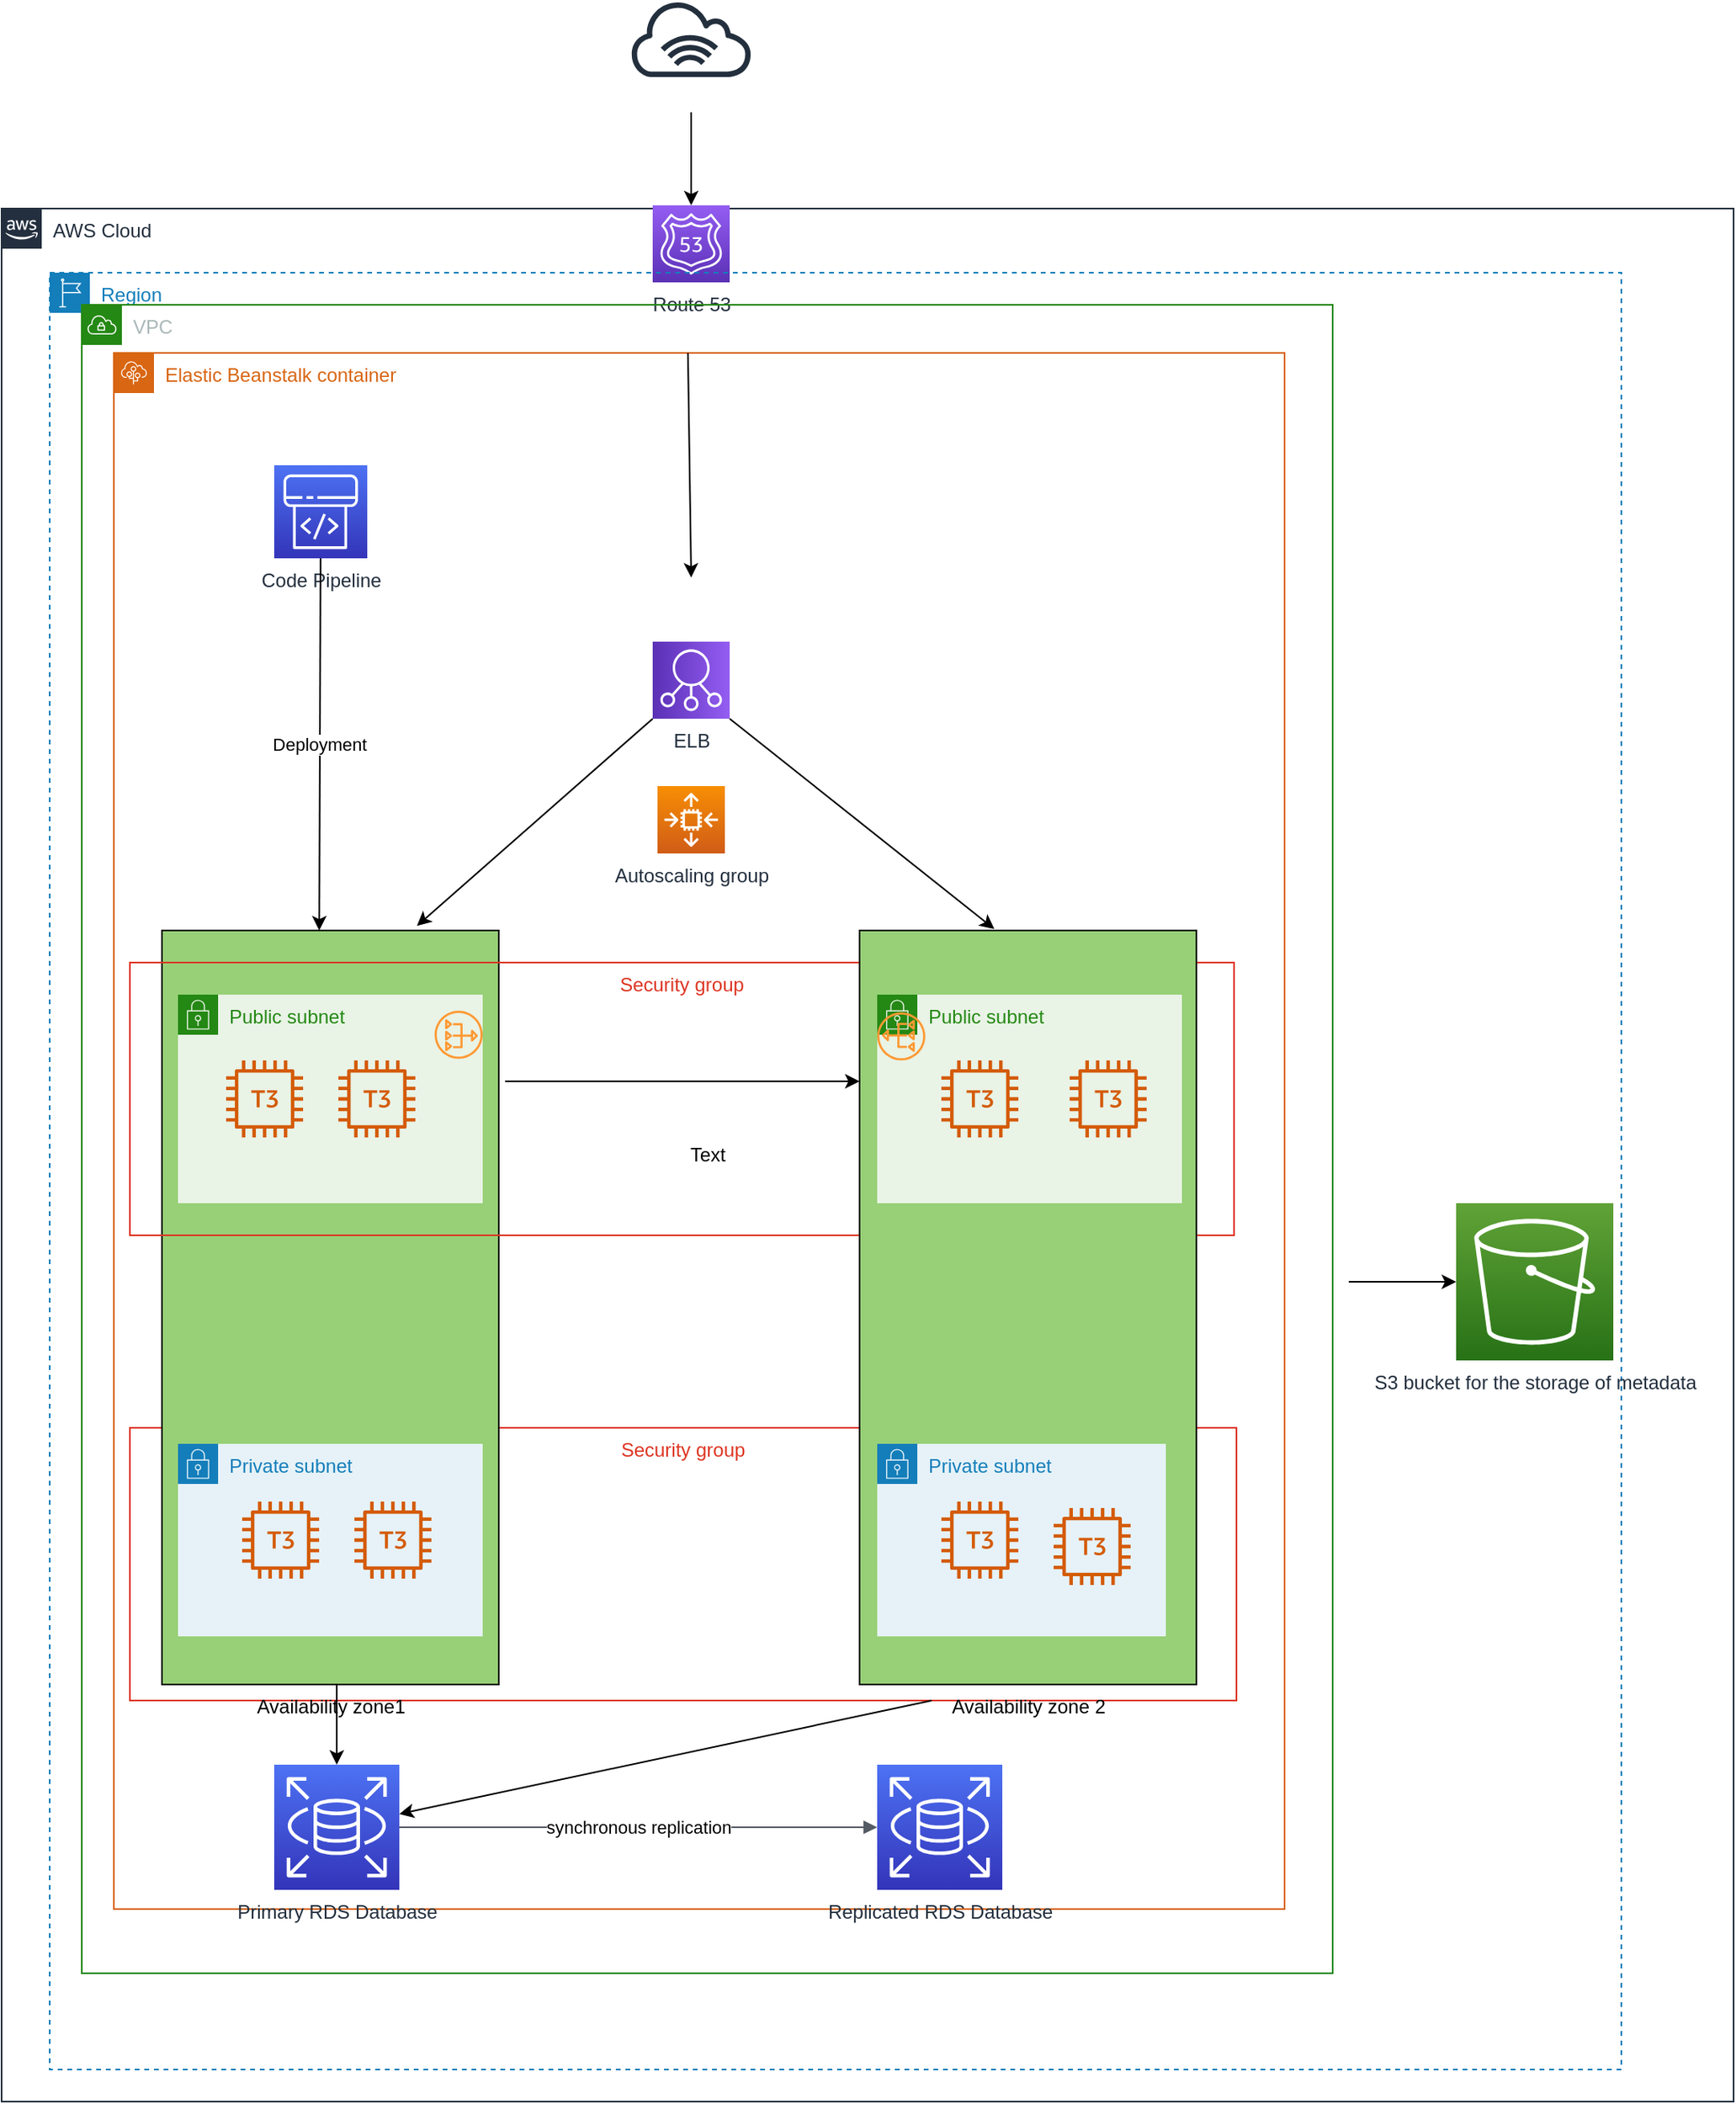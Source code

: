 <mxfile version="18.1.3" type="github">
  <diagram id="vYUjOnx_6gPy34p5QHQp" name="Page-1">
    <mxGraphModel dx="2404" dy="2099" grid="1" gridSize="10" guides="1" tooltips="1" connect="1" arrows="1" fold="1" page="1" pageScale="1" pageWidth="827" pageHeight="1169" math="0" shadow="0">
      <root>
        <mxCell id="0" />
        <mxCell id="1" parent="0" />
        <mxCell id="63vNm4FTipb4elJXoFT6-22" value="AWS Cloud" style="points=[[0,0],[0.25,0],[0.5,0],[0.75,0],[1,0],[1,0.25],[1,0.5],[1,0.75],[1,1],[0.75,1],[0.5,1],[0.25,1],[0,1],[0,0.75],[0,0.5],[0,0.25]];outlineConnect=0;gradientColor=none;html=1;whiteSpace=wrap;fontSize=12;fontStyle=0;container=1;pointerEvents=0;collapsible=0;recursiveResize=0;shape=mxgraph.aws4.group;grIcon=mxgraph.aws4.group_aws_cloud_alt;strokeColor=#232F3E;fillColor=none;verticalAlign=top;align=left;spacingLeft=30;fontColor=#232F3E;dashed=0;" vertex="1" parent="1">
          <mxGeometry x="-80" y="-320" width="1080" height="1180" as="geometry" />
        </mxCell>
        <mxCell id="63vNm4FTipb4elJXoFT6-18" value="Route 53&lt;br&gt;" style="sketch=0;points=[[0,0,0],[0.25,0,0],[0.5,0,0],[0.75,0,0],[1,0,0],[0,1,0],[0.25,1,0],[0.5,1,0],[0.75,1,0],[1,1,0],[0,0.25,0],[0,0.5,0],[0,0.75,0],[1,0.25,0],[1,0.5,0],[1,0.75,0]];outlineConnect=0;fontColor=#232F3E;gradientColor=#945DF2;gradientDirection=north;fillColor=#5A30B5;strokeColor=#ffffff;dashed=0;verticalLabelPosition=bottom;verticalAlign=top;align=center;html=1;fontSize=12;fontStyle=0;aspect=fixed;shape=mxgraph.aws4.resourceIcon;resIcon=mxgraph.aws4.route_53;" vertex="1" parent="63vNm4FTipb4elJXoFT6-22">
          <mxGeometry x="406" y="-2" width="48" height="48" as="geometry" />
        </mxCell>
        <mxCell id="63vNm4FTipb4elJXoFT6-25" value="Region" style="points=[[0,0],[0.25,0],[0.5,0],[0.75,0],[1,0],[1,0.25],[1,0.5],[1,0.75],[1,1],[0.75,1],[0.5,1],[0.25,1],[0,1],[0,0.75],[0,0.5],[0,0.25]];outlineConnect=0;gradientColor=none;html=1;whiteSpace=wrap;fontSize=12;fontStyle=0;container=1;pointerEvents=0;collapsible=0;recursiveResize=0;shape=mxgraph.aws4.group;grIcon=mxgraph.aws4.group_region;strokeColor=#147EBA;fillColor=none;verticalAlign=top;align=left;spacingLeft=30;fontColor=#147EBA;dashed=1;" vertex="1" parent="63vNm4FTipb4elJXoFT6-22">
          <mxGeometry x="30" y="40" width="980" height="1120" as="geometry" />
        </mxCell>
        <mxCell id="63vNm4FTipb4elJXoFT6-26" value="VPC" style="points=[[0,0],[0.25,0],[0.5,0],[0.75,0],[1,0],[1,0.25],[1,0.5],[1,0.75],[1,1],[0.75,1],[0.5,1],[0.25,1],[0,1],[0,0.75],[0,0.5],[0,0.25]];outlineConnect=0;gradientColor=none;html=1;whiteSpace=wrap;fontSize=12;fontStyle=0;container=1;pointerEvents=0;collapsible=0;recursiveResize=0;shape=mxgraph.aws4.group;grIcon=mxgraph.aws4.group_vpc;strokeColor=#248814;fillColor=none;verticalAlign=top;align=left;spacingLeft=30;fontColor=#AAB7B8;dashed=0;" vertex="1" parent="63vNm4FTipb4elJXoFT6-25">
          <mxGeometry x="20" y="20" width="780" height="1040" as="geometry" />
        </mxCell>
        <mxCell id="63vNm4FTipb4elJXoFT6-104" value="" style="endArrow=classic;html=1;rounded=0;" edge="1" parent="63vNm4FTipb4elJXoFT6-26">
          <mxGeometry width="50" height="50" relative="1" as="geometry">
            <mxPoint x="150" y="630" as="sourcePoint" />
            <mxPoint x="150" y="700" as="targetPoint" />
          </mxGeometry>
        </mxCell>
        <mxCell id="63vNm4FTipb4elJXoFT6-110" value="Elastic Beanstalk container" style="points=[[0,0],[0.25,0],[0.5,0],[0.75,0],[1,0],[1,0.25],[1,0.5],[1,0.75],[1,1],[0.75,1],[0.5,1],[0.25,1],[0,1],[0,0.75],[0,0.5],[0,0.25]];outlineConnect=0;gradientColor=none;html=1;whiteSpace=wrap;fontSize=12;fontStyle=0;container=1;pointerEvents=0;collapsible=0;recursiveResize=0;shape=mxgraph.aws4.group;grIcon=mxgraph.aws4.group_elastic_beanstalk;strokeColor=#D86613;fillColor=none;verticalAlign=top;align=left;spacingLeft=30;fontColor=#D86613;dashed=0;" vertex="1" parent="63vNm4FTipb4elJXoFT6-26">
          <mxGeometry x="20" y="30" width="730" height="970" as="geometry" />
        </mxCell>
        <mxCell id="63vNm4FTipb4elJXoFT6-68" value="Primary RDS Database" style="sketch=0;points=[[0,0,0],[0.25,0,0],[0.5,0,0],[0.75,0,0],[1,0,0],[0,1,0],[0.25,1,0],[0.5,1,0],[0.75,1,0],[1,1,0],[0,0.25,0],[0,0.5,0],[0,0.75,0],[1,0.25,0],[1,0.5,0],[1,0.75,0]];outlineConnect=0;fontColor=#232F3E;gradientColor=#4D72F3;gradientDirection=north;fillColor=#3334B9;strokeColor=#ffffff;dashed=0;verticalLabelPosition=bottom;verticalAlign=top;align=center;html=1;fontSize=12;fontStyle=0;aspect=fixed;shape=mxgraph.aws4.resourceIcon;resIcon=mxgraph.aws4.rds;" vertex="1" parent="63vNm4FTipb4elJXoFT6-110">
          <mxGeometry x="100" y="880" width="78" height="78" as="geometry" />
        </mxCell>
        <mxCell id="63vNm4FTipb4elJXoFT6-92" value="Replicated RDS Database" style="sketch=0;points=[[0,0,0],[0.25,0,0],[0.5,0,0],[0.75,0,0],[1,0,0],[0,1,0],[0.25,1,0],[0.5,1,0],[0.75,1,0],[1,1,0],[0,0.25,0],[0,0.5,0],[0,0.75,0],[1,0.25,0],[1,0.5,0],[1,0.75,0]];outlineConnect=0;fontColor=#232F3E;gradientColor=#4D72F3;gradientDirection=north;fillColor=#3334B9;strokeColor=#ffffff;dashed=0;verticalLabelPosition=bottom;verticalAlign=top;align=center;html=1;fontSize=12;fontStyle=0;aspect=fixed;shape=mxgraph.aws4.resourceIcon;resIcon=mxgraph.aws4.rds;" vertex="1" parent="63vNm4FTipb4elJXoFT6-110">
          <mxGeometry x="476" y="880" width="78" height="78" as="geometry" />
        </mxCell>
        <mxCell id="63vNm4FTipb4elJXoFT6-94" value="synchronous replication" style="edgeStyle=orthogonalEdgeStyle;html=1;endArrow=block;elbow=vertical;startArrow=none;endFill=1;strokeColor=#545B64;rounded=0;entryX=0;entryY=0.5;entryDx=0;entryDy=0;entryPerimeter=0;" edge="1" parent="63vNm4FTipb4elJXoFT6-110" source="63vNm4FTipb4elJXoFT6-68" target="63vNm4FTipb4elJXoFT6-92">
          <mxGeometry width="100" relative="1" as="geometry">
            <mxPoint x="239" y="728.5" as="sourcePoint" />
            <mxPoint x="329" y="728.5" as="targetPoint" />
          </mxGeometry>
        </mxCell>
        <mxCell id="63vNm4FTipb4elJXoFT6-109" value="Security group" style="fillColor=none;strokeColor=#DD3522;verticalAlign=top;fontStyle=0;fontColor=#DD3522;" vertex="1" parent="63vNm4FTipb4elJXoFT6-110">
          <mxGeometry x="10" y="670" width="690" height="170" as="geometry" />
        </mxCell>
        <mxCell id="63vNm4FTipb4elJXoFT6-84" value="Availability zone1" style="verticalLabelPosition=bottom;verticalAlign=top;html=1;shape=mxgraph.basic.rect;fillColor2=none;strokeWidth=1;size=20;indent=5;fillColor=#97D077;" vertex="1" parent="63vNm4FTipb4elJXoFT6-110">
          <mxGeometry x="30" y="360" width="210" height="470" as="geometry" />
        </mxCell>
        <mxCell id="63vNm4FTipb4elJXoFT6-69" value="Private subnet" style="points=[[0,0],[0.25,0],[0.5,0],[0.75,0],[1,0],[1,0.25],[1,0.5],[1,0.75],[1,1],[0.75,1],[0.5,1],[0.25,1],[0,1],[0,0.75],[0,0.5],[0,0.25]];outlineConnect=0;gradientColor=none;html=1;whiteSpace=wrap;fontSize=12;fontStyle=0;container=1;pointerEvents=0;collapsible=0;recursiveResize=0;shape=mxgraph.aws4.group;grIcon=mxgraph.aws4.group_security_group;grStroke=0;strokeColor=#147EBA;fillColor=#E6F2F8;verticalAlign=top;align=left;spacingLeft=30;fontColor=#147EBA;dashed=0;" vertex="1" parent="63vNm4FTipb4elJXoFT6-110">
          <mxGeometry x="40" y="680" width="190" height="120" as="geometry" />
        </mxCell>
        <mxCell id="63vNm4FTipb4elJXoFT6-70" value="" style="sketch=0;outlineConnect=0;fontColor=#232F3E;gradientColor=none;fillColor=#D45B07;strokeColor=none;dashed=0;verticalLabelPosition=bottom;verticalAlign=top;align=center;html=1;fontSize=12;fontStyle=0;aspect=fixed;pointerEvents=1;shape=mxgraph.aws4.t3_instance;" vertex="1" parent="63vNm4FTipb4elJXoFT6-69">
          <mxGeometry x="40" y="36" width="48" height="48" as="geometry" />
        </mxCell>
        <mxCell id="63vNm4FTipb4elJXoFT6-71" value="" style="sketch=0;outlineConnect=0;fontColor=#232F3E;gradientColor=none;fillColor=#D45B07;strokeColor=none;dashed=0;verticalLabelPosition=bottom;verticalAlign=top;align=center;html=1;fontSize=12;fontStyle=0;aspect=fixed;pointerEvents=1;shape=mxgraph.aws4.t3_instance;" vertex="1" parent="63vNm4FTipb4elJXoFT6-69">
          <mxGeometry x="110" y="36" width="48" height="48" as="geometry" />
        </mxCell>
        <mxCell id="63vNm4FTipb4elJXoFT6-108" value="Security group" style="fillColor=none;strokeColor=#DD3522;verticalAlign=top;fontStyle=0;fontColor=#DD3522;" vertex="1" parent="63vNm4FTipb4elJXoFT6-110">
          <mxGeometry x="10" y="380" width="688.5" height="170" as="geometry" />
        </mxCell>
        <mxCell id="63vNm4FTipb4elJXoFT6-36" value="Public subnet" style="points=[[0,0],[0.25,0],[0.5,0],[0.75,0],[1,0],[1,0.25],[1,0.5],[1,0.75],[1,1],[0.75,1],[0.5,1],[0.25,1],[0,1],[0,0.75],[0,0.5],[0,0.25]];outlineConnect=0;gradientColor=none;html=1;whiteSpace=wrap;fontSize=12;fontStyle=0;container=1;pointerEvents=0;collapsible=0;recursiveResize=0;shape=mxgraph.aws4.group;grIcon=mxgraph.aws4.group_security_group;grStroke=0;strokeColor=#248814;fillColor=#E9F3E6;verticalAlign=top;align=left;spacingLeft=30;fontColor=#248814;dashed=0;" vertex="1" parent="63vNm4FTipb4elJXoFT6-110">
          <mxGeometry x="40" y="400" width="190" height="130" as="geometry" />
        </mxCell>
        <mxCell id="63vNm4FTipb4elJXoFT6-43" value="" style="sketch=0;outlineConnect=0;fontColor=#232F3E;gradientColor=none;fillColor=#D45B07;strokeColor=none;dashed=0;verticalLabelPosition=bottom;verticalAlign=top;align=center;html=1;fontSize=12;fontStyle=0;aspect=fixed;pointerEvents=1;shape=mxgraph.aws4.t3_instance;" vertex="1" parent="63vNm4FTipb4elJXoFT6-36">
          <mxGeometry x="100" y="41" width="48" height="48" as="geometry" />
        </mxCell>
        <mxCell id="63vNm4FTipb4elJXoFT6-44" value="" style="sketch=0;outlineConnect=0;fontColor=#232F3E;gradientColor=none;fillColor=#D45B07;strokeColor=none;dashed=0;verticalLabelPosition=bottom;verticalAlign=top;align=center;html=1;fontSize=12;fontStyle=0;aspect=fixed;pointerEvents=1;shape=mxgraph.aws4.t3_instance;" vertex="1" parent="63vNm4FTipb4elJXoFT6-36">
          <mxGeometry x="30" y="41" width="48" height="48" as="geometry" />
        </mxCell>
        <mxCell id="63vNm4FTipb4elJXoFT6-85" value="Availability zone 2" style="verticalLabelPosition=bottom;verticalAlign=top;html=1;shape=mxgraph.basic.rect;fillColor2=none;strokeWidth=1;size=20;indent=5;fillColor=#97D077;" vertex="1" parent="63vNm4FTipb4elJXoFT6-110">
          <mxGeometry x="465" y="360" width="210" height="470" as="geometry" />
        </mxCell>
        <mxCell id="63vNm4FTipb4elJXoFT6-101" value="" style="endArrow=classic;html=1;rounded=0;exitX=1.019;exitY=0.2;exitDx=0;exitDy=0;exitPerimeter=0;entryX=0;entryY=0.2;entryDx=0;entryDy=0;entryPerimeter=0;" edge="1" parent="63vNm4FTipb4elJXoFT6-110" source="63vNm4FTipb4elJXoFT6-84" target="63vNm4FTipb4elJXoFT6-85">
          <mxGeometry width="50" height="50" relative="1" as="geometry">
            <mxPoint x="300" y="290" as="sourcePoint" />
            <mxPoint x="350" y="240" as="targetPoint" />
          </mxGeometry>
        </mxCell>
        <mxCell id="63vNm4FTipb4elJXoFT6-105" value="" style="endArrow=classic;html=1;rounded=0;" edge="1" parent="63vNm4FTipb4elJXoFT6-110" target="63vNm4FTipb4elJXoFT6-68">
          <mxGeometry width="50" height="50" relative="1" as="geometry">
            <mxPoint x="510" y="840" as="sourcePoint" />
            <mxPoint x="300" y="710" as="targetPoint" />
          </mxGeometry>
        </mxCell>
        <mxCell id="63vNm4FTipb4elJXoFT6-35" value="Private subnet" style="points=[[0,0],[0.25,0],[0.5,0],[0.75,0],[1,0],[1,0.25],[1,0.5],[1,0.75],[1,1],[0.75,1],[0.5,1],[0.25,1],[0,1],[0,0.75],[0,0.5],[0,0.25]];outlineConnect=0;gradientColor=none;html=1;whiteSpace=wrap;fontSize=12;fontStyle=0;container=1;pointerEvents=0;collapsible=0;recursiveResize=0;shape=mxgraph.aws4.group;grIcon=mxgraph.aws4.group_security_group;grStroke=0;strokeColor=#147EBA;fillColor=#E6F2F8;verticalAlign=top;align=left;spacingLeft=30;fontColor=#147EBA;dashed=0;" vertex="1" parent="63vNm4FTipb4elJXoFT6-110">
          <mxGeometry x="476" y="680" width="180" height="120" as="geometry" />
        </mxCell>
        <mxCell id="63vNm4FTipb4elJXoFT6-45" value="" style="sketch=0;outlineConnect=0;fontColor=#232F3E;gradientColor=none;fillColor=#D45B07;strokeColor=none;dashed=0;verticalLabelPosition=bottom;verticalAlign=top;align=center;html=1;fontSize=12;fontStyle=0;aspect=fixed;pointerEvents=1;shape=mxgraph.aws4.t3_instance;" vertex="1" parent="63vNm4FTipb4elJXoFT6-35">
          <mxGeometry x="110" y="40" width="48" height="48" as="geometry" />
        </mxCell>
        <mxCell id="63vNm4FTipb4elJXoFT6-46" value="" style="sketch=0;outlineConnect=0;fontColor=#232F3E;gradientColor=none;fillColor=#D45B07;strokeColor=none;dashed=0;verticalLabelPosition=bottom;verticalAlign=top;align=center;html=1;fontSize=12;fontStyle=0;aspect=fixed;pointerEvents=1;shape=mxgraph.aws4.t3_instance;" vertex="1" parent="63vNm4FTipb4elJXoFT6-35">
          <mxGeometry x="40" y="36" width="48" height="48" as="geometry" />
        </mxCell>
        <mxCell id="63vNm4FTipb4elJXoFT6-60" value="Public subnet" style="points=[[0,0],[0.25,0],[0.5,0],[0.75,0],[1,0],[1,0.25],[1,0.5],[1,0.75],[1,1],[0.75,1],[0.5,1],[0.25,1],[0,1],[0,0.75],[0,0.5],[0,0.25]];outlineConnect=0;gradientColor=none;html=1;whiteSpace=wrap;fontSize=12;fontStyle=0;container=1;pointerEvents=0;collapsible=0;recursiveResize=0;shape=mxgraph.aws4.group;grIcon=mxgraph.aws4.group_security_group;grStroke=0;strokeColor=#248814;fillColor=#E9F3E6;verticalAlign=top;align=left;spacingLeft=30;fontColor=#248814;dashed=0;direction=east;" vertex="1" parent="63vNm4FTipb4elJXoFT6-110">
          <mxGeometry x="476" y="400" width="190" height="130" as="geometry" />
        </mxCell>
        <mxCell id="63vNm4FTipb4elJXoFT6-61" value="" style="sketch=0;outlineConnect=0;fontColor=#232F3E;gradientColor=none;fillColor=#D45B07;strokeColor=none;dashed=0;verticalLabelPosition=bottom;verticalAlign=top;align=center;html=1;fontSize=12;fontStyle=0;aspect=fixed;pointerEvents=1;shape=mxgraph.aws4.t3_instance;" vertex="1" parent="63vNm4FTipb4elJXoFT6-60">
          <mxGeometry x="120" y="41" width="48" height="48" as="geometry" />
        </mxCell>
        <mxCell id="63vNm4FTipb4elJXoFT6-62" value="" style="sketch=0;outlineConnect=0;fontColor=#232F3E;gradientColor=none;fillColor=#D45B07;strokeColor=none;dashed=0;verticalLabelPosition=bottom;verticalAlign=top;align=center;html=1;fontSize=12;fontStyle=0;aspect=fixed;pointerEvents=1;shape=mxgraph.aws4.t3_instance;" vertex="1" parent="63vNm4FTipb4elJXoFT6-60">
          <mxGeometry x="40" y="41" width="48" height="48" as="geometry" />
        </mxCell>
        <mxCell id="63vNm4FTipb4elJXoFT6-106" value="" style="sketch=0;outlineConnect=0;fontColor=#232F3E;gradientColor=none;fillColor=#FF9933;strokeColor=none;dashed=0;verticalLabelPosition=bottom;verticalAlign=top;align=center;html=1;fontSize=12;fontStyle=0;aspect=fixed;pointerEvents=1;shape=mxgraph.aws4.nat_gateway;direction=west;" vertex="1" parent="63vNm4FTipb4elJXoFT6-60">
          <mxGeometry y="11" width="30" height="30" as="geometry" />
        </mxCell>
        <mxCell id="63vNm4FTipb4elJXoFT6-67" value="Autoscaling group" style="sketch=0;points=[[0,0,0],[0.25,0,0],[0.5,0,0],[0.75,0,0],[1,0,0],[0,1,0],[0.25,1,0],[0.5,1,0],[0.75,1,0],[1,1,0],[0,0.25,0],[0,0.5,0],[0,0.75,0],[1,0.25,0],[1,0.5,0],[1,0.75,0]];outlineConnect=0;fontColor=#232F3E;gradientColor=#F78E04;gradientDirection=north;fillColor=#D05C17;strokeColor=#ffffff;dashed=0;verticalLabelPosition=bottom;verticalAlign=top;align=center;html=1;fontSize=12;fontStyle=0;aspect=fixed;shape=mxgraph.aws4.resourceIcon;resIcon=mxgraph.aws4.auto_scaling2;" vertex="1" parent="63vNm4FTipb4elJXoFT6-110">
          <mxGeometry x="339" y="270" width="42" height="42" as="geometry" />
        </mxCell>
        <mxCell id="63vNm4FTipb4elJXoFT6-29" value="ELB" style="sketch=0;points=[[0,0,0],[0.25,0,0],[0.5,0,0],[0.75,0,0],[1,0,0],[0,1,0],[0.25,1,0],[0.5,1,0],[0.75,1,0],[1,1,0],[0,0.25,0],[0,0.5,0],[0,0.75,0],[1,0.25,0],[1,0.5,0],[1,0.75,0]];outlineConnect=0;fontColor=#232F3E;gradientColor=#945DF2;gradientDirection=north;fillColor=#5A30B5;strokeColor=#ffffff;dashed=0;verticalLabelPosition=bottom;verticalAlign=top;align=center;html=1;fontSize=12;fontStyle=0;aspect=fixed;shape=mxgraph.aws4.resourceIcon;resIcon=mxgraph.aws4.elastic_load_balancing;direction=south;" vertex="1" parent="63vNm4FTipb4elJXoFT6-110">
          <mxGeometry x="336" y="180" width="48" height="48" as="geometry" />
        </mxCell>
        <mxCell id="63vNm4FTipb4elJXoFT6-96" value="" style="endArrow=classic;html=1;rounded=0;entryX=0.757;entryY=-0.006;entryDx=0;entryDy=0;entryPerimeter=0;exitX=1;exitY=1;exitDx=0;exitDy=0;exitPerimeter=0;" edge="1" parent="63vNm4FTipb4elJXoFT6-110" source="63vNm4FTipb4elJXoFT6-29" target="63vNm4FTipb4elJXoFT6-84">
          <mxGeometry width="50" height="50" relative="1" as="geometry">
            <mxPoint x="270" y="100" as="sourcePoint" />
            <mxPoint x="220" y="150" as="targetPoint" />
          </mxGeometry>
        </mxCell>
        <mxCell id="63vNm4FTipb4elJXoFT6-112" value="" style="endArrow=classic;html=1;rounded=0;exitX=1;exitY=0;exitDx=0;exitDy=0;exitPerimeter=0;entryX=0.4;entryY=-0.002;entryDx=0;entryDy=0;entryPerimeter=0;" edge="1" parent="63vNm4FTipb4elJXoFT6-110" source="63vNm4FTipb4elJXoFT6-29" target="63vNm4FTipb4elJXoFT6-85">
          <mxGeometry width="50" height="50" relative="1" as="geometry">
            <mxPoint x="520" y="260" as="sourcePoint" />
            <mxPoint x="470" y="310" as="targetPoint" />
          </mxGeometry>
        </mxCell>
        <mxCell id="63vNm4FTipb4elJXoFT6-64" value="" style="sketch=0;outlineConnect=0;fontColor=#232F3E;gradientColor=none;fillColor=#FF9933;strokeColor=none;dashed=0;verticalLabelPosition=bottom;verticalAlign=top;align=center;html=1;fontSize=12;fontStyle=0;aspect=fixed;pointerEvents=1;shape=mxgraph.aws4.nat_gateway;direction=east;" vertex="1" parent="63vNm4FTipb4elJXoFT6-110">
          <mxGeometry x="200" y="410" width="30" height="30" as="geometry" />
        </mxCell>
        <mxCell id="63vNm4FTipb4elJXoFT6-113" value="" style="endArrow=classic;html=1;rounded=0;exitX=0.5;exitY=0;exitDx=0;exitDy=0;exitPerimeter=0;entryX=0.5;entryY=0;entryDx=0;entryDy=0;entryPerimeter=0;" edge="1" parent="63vNm4FTipb4elJXoFT6-110" target="63vNm4FTipb4elJXoFT6-68">
          <mxGeometry width="50" height="50" relative="1" as="geometry">
            <mxPoint x="139" y="830" as="sourcePoint" />
            <mxPoint x="120" y="880" as="targetPoint" />
          </mxGeometry>
        </mxCell>
        <mxCell id="63vNm4FTipb4elJXoFT6-114" value="Code Pipeline" style="sketch=0;points=[[0,0,0],[0.25,0,0],[0.5,0,0],[0.75,0,0],[1,0,0],[0,1,0],[0.25,1,0],[0.5,1,0],[0.75,1,0],[1,1,0],[0,0.25,0],[0,0.5,0],[0,0.75,0],[1,0.25,0],[1,0.5,0],[1,0.75,0]];outlineConnect=0;fontColor=#232F3E;gradientColor=#4D72F3;gradientDirection=north;fillColor=#3334B9;strokeColor=#ffffff;dashed=0;verticalLabelPosition=bottom;verticalAlign=top;align=center;html=1;fontSize=12;fontStyle=0;aspect=fixed;shape=mxgraph.aws4.resourceIcon;resIcon=mxgraph.aws4.codepipeline;" vertex="1" parent="63vNm4FTipb4elJXoFT6-110">
          <mxGeometry x="100" y="70" width="58" height="58" as="geometry" />
        </mxCell>
        <mxCell id="63vNm4FTipb4elJXoFT6-117" value="Deployment" style="endArrow=classic;html=1;rounded=0;entryX=0.467;entryY=0;entryDx=0;entryDy=0;entryPerimeter=0;" edge="1" parent="63vNm4FTipb4elJXoFT6-110" source="63vNm4FTipb4elJXoFT6-114" target="63vNm4FTipb4elJXoFT6-84">
          <mxGeometry width="50" height="50" relative="1" as="geometry">
            <mxPoint x="170" y="210" as="sourcePoint" />
            <mxPoint x="120" y="260" as="targetPoint" />
          </mxGeometry>
        </mxCell>
        <mxCell id="63vNm4FTipb4elJXoFT6-124" value="" style="endArrow=classic;html=1;rounded=0;" edge="1" parent="63vNm4FTipb4elJXoFT6-26" source="63vNm4FTipb4elJXoFT6-110">
          <mxGeometry width="50" height="50" relative="1" as="geometry">
            <mxPoint x="430" y="120" as="sourcePoint" />
            <mxPoint x="380" y="170" as="targetPoint" />
          </mxGeometry>
        </mxCell>
        <mxCell id="63vNm4FTipb4elJXoFT6-125" value="S3 bucket for the storage of metadata" style="sketch=0;points=[[0,0,0],[0.25,0,0],[0.5,0,0],[0.75,0,0],[1,0,0],[0,1,0],[0.25,1,0],[0.5,1,0],[0.75,1,0],[1,1,0],[0,0.25,0],[0,0.5,0],[0,0.75,0],[1,0.25,0],[1,0.5,0],[1,0.75,0]];outlineConnect=0;fontColor=#232F3E;gradientColor=#60A337;gradientDirection=north;fillColor=#277116;strokeColor=#ffffff;dashed=0;verticalLabelPosition=bottom;verticalAlign=top;align=center;html=1;fontSize=12;fontStyle=0;aspect=fixed;shape=mxgraph.aws4.resourceIcon;resIcon=mxgraph.aws4.s3;" vertex="1" parent="63vNm4FTipb4elJXoFT6-25">
          <mxGeometry x="877" y="580" width="98" height="98" as="geometry" />
        </mxCell>
        <mxCell id="63vNm4FTipb4elJXoFT6-127" value="" style="endArrow=classic;html=1;rounded=0;" edge="1" parent="63vNm4FTipb4elJXoFT6-25" target="63vNm4FTipb4elJXoFT6-125">
          <mxGeometry width="50" height="50" relative="1" as="geometry">
            <mxPoint x="810" y="629" as="sourcePoint" />
            <mxPoint x="860" y="590" as="targetPoint" />
          </mxGeometry>
        </mxCell>
        <mxCell id="63vNm4FTipb4elJXoFT6-89" value="Text" style="text;html=1;resizable=0;autosize=1;align=center;verticalAlign=middle;points=[];fillColor=none;strokeColor=none;rounded=0;" vertex="1" parent="1">
          <mxGeometry x="340" y="260" width="40" height="20" as="geometry" />
        </mxCell>
        <mxCell id="63vNm4FTipb4elJXoFT6-118" value="" style="sketch=0;outlineConnect=0;fontColor=#232F3E;gradientColor=none;fillColor=#232F3D;strokeColor=none;dashed=0;verticalLabelPosition=bottom;verticalAlign=top;align=center;html=1;fontSize=12;fontStyle=0;aspect=fixed;pointerEvents=1;shape=mxgraph.aws4.internet_alt1;" vertex="1" parent="1">
          <mxGeometry x="311" y="-450" width="78" height="48" as="geometry" />
        </mxCell>
        <mxCell id="63vNm4FTipb4elJXoFT6-119" value="" style="endArrow=classic;html=1;rounded=0;entryX=0.5;entryY=0;entryDx=0;entryDy=0;entryPerimeter=0;" edge="1" parent="1" target="63vNm4FTipb4elJXoFT6-18">
          <mxGeometry width="50" height="50" relative="1" as="geometry">
            <mxPoint x="350" y="-360" as="sourcePoint" />
            <mxPoint x="340" y="-260" as="targetPoint" />
            <Array as="points">
              <mxPoint x="350" y="-380" />
            </Array>
          </mxGeometry>
        </mxCell>
      </root>
    </mxGraphModel>
  </diagram>
</mxfile>
